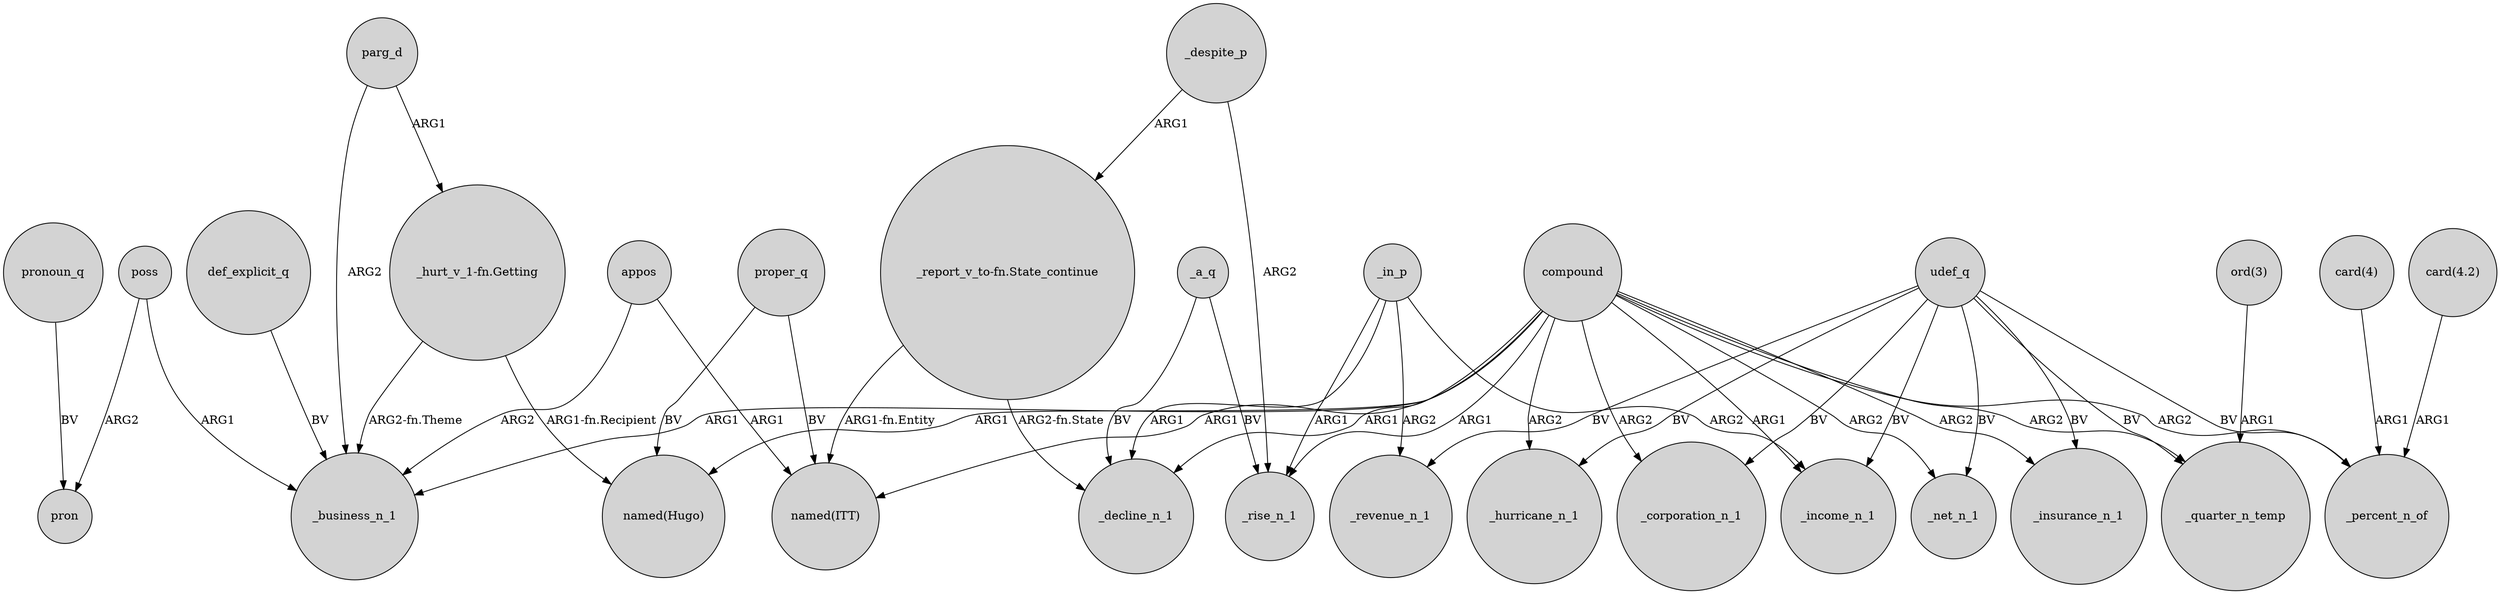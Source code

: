 digraph {
	node [shape=circle style=filled]
	def_explicit_q -> _business_n_1 [label=BV]
	"_hurt_v_1-fn.Getting" -> _business_n_1 [label="ARG2-fn.Theme"]
	_a_q -> _rise_n_1 [label=BV]
	udef_q -> _insurance_n_1 [label=BV]
	"card(4)" -> _percent_n_of [label=ARG1]
	compound -> _net_n_1 [label=ARG2]
	poss -> _business_n_1 [label=ARG1]
	compound -> "named(Hugo)" [label=ARG1]
	"ord(3)" -> _quarter_n_temp [label=ARG1]
	compound -> _rise_n_1 [label=ARG1]
	"_report_v_to-fn.State_continue" -> _decline_n_1 [label="ARG2-fn.State"]
	udef_q -> _income_n_1 [label=BV]
	_in_p -> _income_n_1 [label=ARG2]
	compound -> _hurricane_n_1 [label=ARG2]
	proper_q -> "named(Hugo)" [label=BV]
	"_report_v_to-fn.State_continue" -> "named(ITT)" [label="ARG1-fn.Entity"]
	parg_d -> _business_n_1 [label=ARG2]
	_a_q -> _decline_n_1 [label=BV]
	_in_p -> _decline_n_1 [label=ARG1]
	udef_q -> _revenue_n_1 [label=BV]
	compound -> _decline_n_1 [label=ARG1]
	proper_q -> "named(ITT)" [label=BV]
	"card(4.2)" -> _percent_n_of [label=ARG1]
	pronoun_q -> pron [label=BV]
	poss -> pron [label=ARG2]
	parg_d -> "_hurt_v_1-fn.Getting" [label=ARG1]
	compound -> _income_n_1 [label=ARG1]
	compound -> _quarter_n_temp [label=ARG2]
	appos -> _business_n_1 [label=ARG2]
	udef_q -> _percent_n_of [label=BV]
	udef_q -> _net_n_1 [label=BV]
	compound -> _percent_n_of [label=ARG2]
	_despite_p -> "_report_v_to-fn.State_continue" [label=ARG1]
	_in_p -> _revenue_n_1 [label=ARG2]
	compound -> _insurance_n_1 [label=ARG2]
	udef_q -> _hurricane_n_1 [label=BV]
	udef_q -> _quarter_n_temp [label=BV]
	_despite_p -> _rise_n_1 [label=ARG2]
	compound -> _corporation_n_1 [label=ARG2]
	udef_q -> _corporation_n_1 [label=BV]
	compound -> _business_n_1 [label=ARG1]
	compound -> "named(ITT)" [label=ARG1]
	_in_p -> _rise_n_1 [label=ARG1]
	appos -> "named(ITT)" [label=ARG1]
	"_hurt_v_1-fn.Getting" -> "named(Hugo)" [label="ARG1-fn.Recipient"]
}
